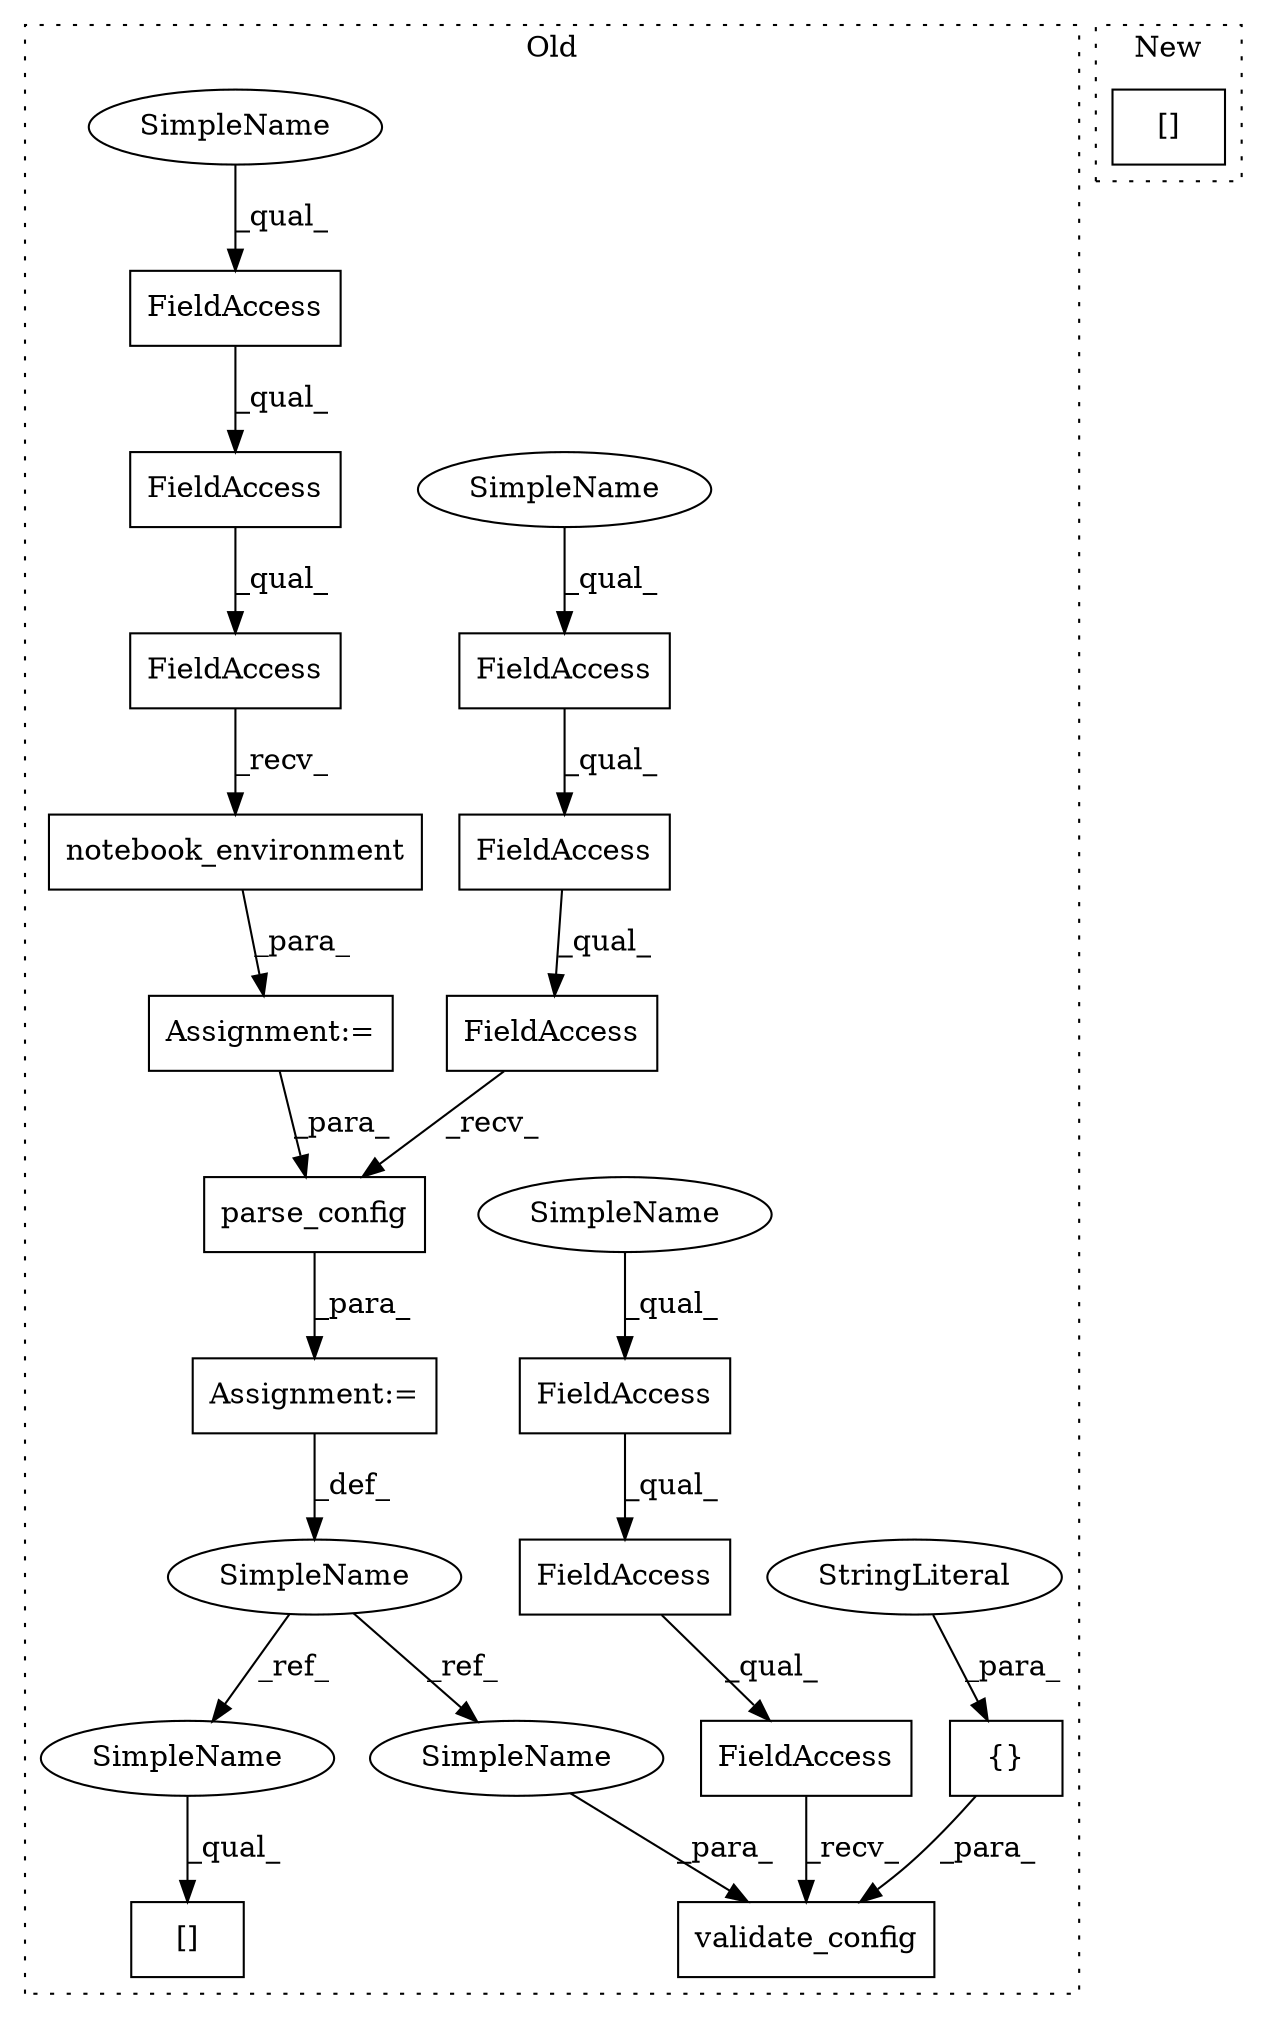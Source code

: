 digraph G {
subgraph cluster0 {
1 [label="validate_config" a="32" s="20205,20271" l="16,1" shape="box"];
3 [label="{}" a="4" s="20066,20100" l="1,1" shape="box"];
4 [label="StringLiteral" a="45" s="20083" l="17" shape="ellipse"];
5 [label="Assignment:=" a="7" s="19913" l="1" shape="box"];
6 [label="FieldAccess" a="22" s="20175" l="29" shape="box"];
7 [label="FieldAccess" a="22" s="20175" l="20" shape="box"];
8 [label="FieldAccess" a="22" s="20175" l="14" shape="box"];
9 [label="[]" a="2" s="22302,22319" l="10,1" shape="box"];
10 [label="SimpleName" a="42" s="19972" l="9" shape="ellipse"];
11 [label="notebook_environment" a="32" s="19944" l="22" shape="box"];
12 [label="FieldAccess" a="22" s="19914" l="14" shape="box"];
13 [label="parse_config" a="32" s="20012,20033" l="13,1" shape="box"];
14 [label="FieldAccess" a="22" s="19914" l="20" shape="box"];
15 [label="FieldAccess" a="22" s="19914" l="29" shape="box"];
16 [label="FieldAccess" a="22" s="19982" l="29" shape="box"];
17 [label="FieldAccess" a="22" s="19982" l="20" shape="box"];
18 [label="FieldAccess" a="22" s="19982" l="14" shape="box"];
19 [label="Assignment:=" a="7" s="19981" l="1" shape="box"];
20 [label="SimpleName" a="42" s="22302" l="9" shape="ellipse"];
21 [label="SimpleName" a="42" s="20221" l="9" shape="ellipse"];
22 [label="SimpleName" a="42" s="20175" l="6" shape="ellipse"];
23 [label="SimpleName" a="42" s="19982" l="6" shape="ellipse"];
24 [label="SimpleName" a="42" s="19914" l="6" shape="ellipse"];
label = "Old";
style="dotted";
}
subgraph cluster1 {
2 [label="[]" a="2" s="22011,22030" l="5,1" shape="box"];
label = "New";
style="dotted";
}
3 -> 1 [label="_para_"];
4 -> 3 [label="_para_"];
5 -> 13 [label="_para_"];
6 -> 1 [label="_recv_"];
7 -> 6 [label="_qual_"];
8 -> 7 [label="_qual_"];
10 -> 21 [label="_ref_"];
10 -> 20 [label="_ref_"];
11 -> 5 [label="_para_"];
12 -> 14 [label="_qual_"];
13 -> 19 [label="_para_"];
14 -> 15 [label="_qual_"];
15 -> 11 [label="_recv_"];
16 -> 13 [label="_recv_"];
17 -> 16 [label="_qual_"];
18 -> 17 [label="_qual_"];
19 -> 10 [label="_def_"];
20 -> 9 [label="_qual_"];
21 -> 1 [label="_para_"];
22 -> 8 [label="_qual_"];
23 -> 18 [label="_qual_"];
24 -> 12 [label="_qual_"];
}